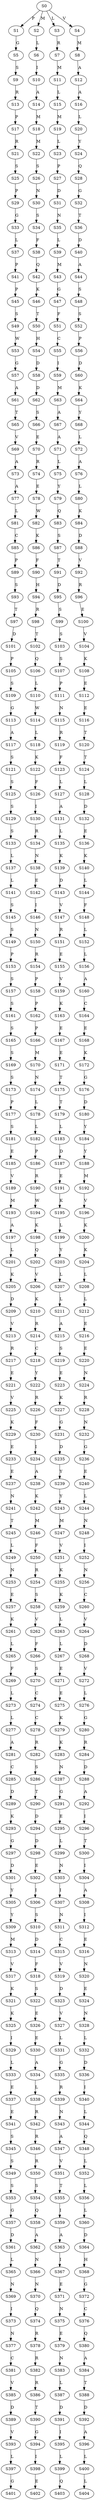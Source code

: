 strict digraph  {
	S0 -> S1 [ label = P ];
	S0 -> S2 [ label = M ];
	S0 -> S3 [ label = L ];
	S0 -> S4 [ label = V ];
	S1 -> S5 [ label = G ];
	S2 -> S6 [ label = L ];
	S3 -> S7 [ label = R ];
	S4 -> S8 [ label = M ];
	S5 -> S9 [ label = S ];
	S6 -> S10 [ label = I ];
	S7 -> S11 [ label = M ];
	S8 -> S12 [ label = A ];
	S9 -> S13 [ label = R ];
	S10 -> S14 [ label = A ];
	S11 -> S15 [ label = L ];
	S12 -> S16 [ label = A ];
	S13 -> S17 [ label = P ];
	S14 -> S18 [ label = M ];
	S15 -> S19 [ label = M ];
	S16 -> S20 [ label = L ];
	S17 -> S21 [ label = R ];
	S18 -> S22 [ label = M ];
	S19 -> S23 [ label = L ];
	S20 -> S24 [ label = Y ];
	S21 -> S25 [ label = S ];
	S22 -> S26 [ label = S ];
	S23 -> S27 [ label = P ];
	S24 -> S28 [ label = Q ];
	S25 -> S29 [ label = P ];
	S26 -> S30 [ label = N ];
	S27 -> S31 [ label = D ];
	S28 -> S32 [ label = G ];
	S29 -> S33 [ label = G ];
	S30 -> S34 [ label = S ];
	S31 -> S35 [ label = N ];
	S32 -> S36 [ label = T ];
	S33 -> S37 [ label = L ];
	S34 -> S38 [ label = F ];
	S35 -> S39 [ label = L ];
	S36 -> S40 [ label = D ];
	S37 -> S41 [ label = P ];
	S38 -> S42 [ label = Q ];
	S39 -> S43 [ label = M ];
	S40 -> S44 [ label = A ];
	S41 -> S45 [ label = P ];
	S42 -> S46 [ label = K ];
	S43 -> S47 [ label = G ];
	S44 -> S48 [ label = S ];
	S45 -> S49 [ label = S ];
	S46 -> S50 [ label = T ];
	S47 -> S51 [ label = F ];
	S48 -> S52 [ label = S ];
	S49 -> S53 [ label = W ];
	S50 -> S54 [ label = H ];
	S51 -> S55 [ label = C ];
	S52 -> S56 [ label = P ];
	S53 -> S57 [ label = G ];
	S54 -> S58 [ label = D ];
	S55 -> S59 [ label = I ];
	S56 -> S60 [ label = D ];
	S57 -> S61 [ label = A ];
	S58 -> S62 [ label = D ];
	S59 -> S63 [ label = M ];
	S60 -> S64 [ label = K ];
	S61 -> S65 [ label = T ];
	S62 -> S66 [ label = S ];
	S63 -> S67 [ label = A ];
	S64 -> S68 [ label = Y ];
	S65 -> S69 [ label = V ];
	S66 -> S70 [ label = E ];
	S67 -> S71 [ label = A ];
	S68 -> S72 [ label = L ];
	S69 -> S73 [ label = A ];
	S70 -> S74 [ label = R ];
	S71 -> S75 [ label = L ];
	S72 -> S76 [ label = A ];
	S73 -> S77 [ label = A ];
	S74 -> S78 [ label = E ];
	S75 -> S79 [ label = Y ];
	S76 -> S80 [ label = L ];
	S77 -> S81 [ label = L ];
	S78 -> S82 [ label = W ];
	S79 -> S83 [ label = Q ];
	S80 -> S84 [ label = K ];
	S81 -> S85 [ label = C ];
	S82 -> S86 [ label = K ];
	S83 -> S87 [ label = S ];
	S84 -> S88 [ label = D ];
	S85 -> S89 [ label = P ];
	S86 -> S90 [ label = F ];
	S87 -> S91 [ label = T ];
	S88 -> S92 [ label = V ];
	S89 -> S93 [ label = S ];
	S90 -> S94 [ label = H ];
	S91 -> S95 [ label = D ];
	S92 -> S96 [ label = R ];
	S93 -> S97 [ label = T ];
	S94 -> S98 [ label = R ];
	S95 -> S99 [ label = S ];
	S96 -> S100 [ label = E ];
	S97 -> S101 [ label = D ];
	S98 -> S102 [ label = T ];
	S99 -> S103 [ label = S ];
	S100 -> S104 [ label = V ];
	S101 -> S105 [ label = P ];
	S102 -> S106 [ label = Q ];
	S103 -> S107 [ label = S ];
	S104 -> S108 [ label = K ];
	S105 -> S109 [ label = S ];
	S106 -> S110 [ label = L ];
	S107 -> S111 [ label = P ];
	S108 -> S112 [ label = E ];
	S109 -> S113 [ label = G ];
	S110 -> S114 [ label = W ];
	S111 -> S115 [ label = N ];
	S112 -> S116 [ label = E ];
	S113 -> S117 [ label = A ];
	S114 -> S118 [ label = L ];
	S115 -> S119 [ label = R ];
	S116 -> S120 [ label = T ];
	S117 -> S121 [ label = S ];
	S118 -> S122 [ label = K ];
	S119 -> S123 [ label = F ];
	S120 -> S124 [ label = T ];
	S121 -> S125 [ label = S ];
	S122 -> S126 [ label = F ];
	S123 -> S127 [ label = L ];
	S124 -> S128 [ label = L ];
	S125 -> S129 [ label = S ];
	S126 -> S130 [ label = I ];
	S127 -> S131 [ label = A ];
	S128 -> S132 [ label = D ];
	S129 -> S133 [ label = S ];
	S130 -> S134 [ label = R ];
	S131 -> S135 [ label = L ];
	S132 -> S136 [ label = E ];
	S133 -> S137 [ label = L ];
	S134 -> S138 [ label = N ];
	S135 -> S139 [ label = K ];
	S136 -> S140 [ label = K ];
	S137 -> S141 [ label = L ];
	S138 -> S142 [ label = E ];
	S139 -> S143 [ label = D ];
	S140 -> S144 [ label = L ];
	S141 -> S145 [ label = S ];
	S142 -> S146 [ label = I ];
	S143 -> S147 [ label = V ];
	S144 -> S148 [ label = F ];
	S145 -> S149 [ label = S ];
	S146 -> S150 [ label = N ];
	S147 -> S151 [ label = R ];
	S148 -> S152 [ label = L ];
	S149 -> S153 [ label = P ];
	S150 -> S154 [ label = R ];
	S151 -> S155 [ label = E ];
	S152 -> S156 [ label = L ];
	S153 -> S157 [ label = S ];
	S154 -> S158 [ label = P ];
	S155 -> S159 [ label = V ];
	S156 -> S160 [ label = A ];
	S157 -> S161 [ label = S ];
	S158 -> S162 [ label = P ];
	S159 -> S163 [ label = K ];
	S160 -> S164 [ label = C ];
	S161 -> S165 [ label = S ];
	S162 -> S166 [ label = P ];
	S163 -> S167 [ label = E ];
	S164 -> S168 [ label = E ];
	S165 -> S169 [ label = S ];
	S166 -> S170 [ label = M ];
	S167 -> S171 [ label = E ];
	S168 -> S172 [ label = K ];
	S169 -> S173 [ label = S ];
	S170 -> S174 [ label = N ];
	S171 -> S175 [ label = T ];
	S172 -> S176 [ label = G ];
	S173 -> S177 [ label = P ];
	S174 -> S178 [ label = L ];
	S175 -> S179 [ label = T ];
	S176 -> S180 [ label = D ];
	S177 -> S181 [ label = S ];
	S178 -> S182 [ label = L ];
	S179 -> S183 [ label = L ];
	S180 -> S184 [ label = Y ];
	S181 -> S185 [ label = E ];
	S182 -> S186 [ label = P ];
	S183 -> S187 [ label = D ];
	S184 -> S188 [ label = Y ];
	S185 -> S189 [ label = V ];
	S186 -> S190 [ label = R ];
	S187 -> S191 [ label = E ];
	S188 -> S192 [ label = M ];
	S189 -> S193 [ label = M ];
	S190 -> S194 [ label = W ];
	S191 -> S195 [ label = K ];
	S192 -> S196 [ label = V ];
	S193 -> S197 [ label = A ];
	S194 -> S198 [ label = K ];
	S195 -> S199 [ label = L ];
	S196 -> S200 [ label = K ];
	S197 -> S201 [ label = L ];
	S198 -> S202 [ label = Q ];
	S199 -> S203 [ label = Y ];
	S200 -> S204 [ label = K ];
	S201 -> S205 [ label = K ];
	S202 -> S206 [ label = V ];
	S203 -> S207 [ label = L ];
	S204 -> S208 [ label = L ];
	S205 -> S209 [ label = D ];
	S206 -> S210 [ label = K ];
	S207 -> S211 [ label = L ];
	S208 -> S212 [ label = L ];
	S209 -> S213 [ label = V ];
	S210 -> S214 [ label = R ];
	S211 -> S215 [ label = A ];
	S212 -> S216 [ label = E ];
	S213 -> S217 [ label = R ];
	S214 -> S218 [ label = C ];
	S215 -> S219 [ label = S ];
	S216 -> S220 [ label = E ];
	S217 -> S221 [ label = E ];
	S218 -> S222 [ label = Y ];
	S219 -> S223 [ label = E ];
	S220 -> S224 [ label = N ];
	S221 -> S225 [ label = V ];
	S222 -> S226 [ label = R ];
	S223 -> S227 [ label = K ];
	S224 -> S228 [ label = R ];
	S225 -> S229 [ label = K ];
	S226 -> S230 [ label = F ];
	S227 -> S231 [ label = G ];
	S228 -> S232 [ label = N ];
	S229 -> S233 [ label = E ];
	S230 -> S234 [ label = I ];
	S231 -> S235 [ label = D ];
	S232 -> S236 [ label = G ];
	S233 -> S237 [ label = E ];
	S234 -> S238 [ label = A ];
	S235 -> S239 [ label = Y ];
	S236 -> S240 [ label = E ];
	S237 -> S241 [ label = N ];
	S238 -> S242 [ label = K ];
	S239 -> S243 [ label = Y ];
	S240 -> S244 [ label = L ];
	S241 -> S245 [ label = T ];
	S242 -> S246 [ label = M ];
	S243 -> S247 [ label = M ];
	S244 -> S248 [ label = N ];
	S245 -> S249 [ label = L ];
	S246 -> S250 [ label = F ];
	S247 -> S251 [ label = V ];
	S248 -> S252 [ label = I ];
	S249 -> S253 [ label = N ];
	S250 -> S254 [ label = R ];
	S251 -> S255 [ label = K ];
	S252 -> S256 [ label = N ];
	S253 -> S257 [ label = E ];
	S254 -> S258 [ label = S ];
	S255 -> S259 [ label = K ];
	S256 -> S260 [ label = C ];
	S257 -> S261 [ label = K ];
	S258 -> S262 [ label = V ];
	S259 -> S263 [ label = L ];
	S260 -> S264 [ label = V ];
	S261 -> S265 [ label = L ];
	S262 -> S266 [ label = F ];
	S263 -> S267 [ label = L ];
	S264 -> S268 [ label = D ];
	S265 -> S269 [ label = F ];
	S266 -> S270 [ label = S ];
	S267 -> S271 [ label = E ];
	S268 -> S272 [ label = V ];
	S269 -> S273 [ label = L ];
	S270 -> S274 [ label = C ];
	S271 -> S275 [ label = E ];
	S272 -> S276 [ label = L ];
	S273 -> S277 [ label = L ];
	S274 -> S278 [ label = C ];
	S275 -> S279 [ label = K ];
	S276 -> S280 [ label = G ];
	S277 -> S281 [ label = A ];
	S278 -> S282 [ label = R ];
	S279 -> S283 [ label = K ];
	S280 -> S284 [ label = R ];
	S281 -> S285 [ label = C ];
	S282 -> S286 [ label = S ];
	S283 -> S287 [ label = N ];
	S284 -> S288 [ label = D ];
	S285 -> S289 [ label = D ];
	S286 -> S290 [ label = T ];
	S287 -> S291 [ label = G ];
	S288 -> S292 [ label = A ];
	S289 -> S293 [ label = K ];
	S290 -> S294 [ label = D ];
	S291 -> S295 [ label = E ];
	S292 -> S296 [ label = I ];
	S293 -> S297 [ label = G ];
	S294 -> S298 [ label = D ];
	S295 -> S299 [ label = L ];
	S296 -> S300 [ label = T ];
	S297 -> S301 [ label = D ];
	S298 -> S302 [ label = E ];
	S299 -> S303 [ label = N ];
	S300 -> S304 [ label = I ];
	S301 -> S305 [ label = Y ];
	S302 -> S306 [ label = I ];
	S303 -> S307 [ label = I ];
	S304 -> S308 [ label = A ];
	S305 -> S309 [ label = Y ];
	S306 -> S310 [ label = S ];
	S307 -> S311 [ label = N ];
	S308 -> S312 [ label = I ];
	S309 -> S313 [ label = M ];
	S310 -> S314 [ label = D ];
	S311 -> S315 [ label = C ];
	S312 -> S316 [ label = E ];
	S313 -> S317 [ label = V ];
	S314 -> S318 [ label = F ];
	S315 -> S319 [ label = V ];
	S316 -> S320 [ label = N ];
	S317 -> S321 [ label = K ];
	S318 -> S322 [ label = S ];
	S319 -> S323 [ label = D ];
	S320 -> S324 [ label = E ];
	S321 -> S325 [ label = K ];
	S322 -> S326 [ label = E ];
	S323 -> S327 [ label = V ];
	S324 -> S328 [ label = N ];
	S325 -> S329 [ label = I ];
	S326 -> S330 [ label = E ];
	S327 -> S331 [ label = L ];
	S328 -> S332 [ label = L ];
	S329 -> S333 [ label = L ];
	S330 -> S334 [ label = A ];
	S331 -> S335 [ label = G ];
	S332 -> S336 [ label = D ];
	S333 -> S337 [ label = E ];
	S334 -> S338 [ label = L ];
	S335 -> S339 [ label = R ];
	S336 -> S340 [ label = I ];
	S337 -> S341 [ label = E ];
	S338 -> S342 [ label = R ];
	S339 -> S343 [ label = N ];
	S340 -> S344 [ label = L ];
	S341 -> S345 [ label = S ];
	S342 -> S346 [ label = R ];
	S343 -> S347 [ label = A ];
	S344 -> S348 [ label = Q ];
	S345 -> S349 [ label = S ];
	S346 -> S350 [ label = R ];
	S347 -> S351 [ label = V ];
	S348 -> S352 [ label = L ];
	S349 -> S353 [ label = S ];
	S350 -> S354 [ label = S ];
	S351 -> S355 [ label = T ];
	S352 -> S356 [ label = L ];
	S353 -> S357 [ label = G ];
	S354 -> S358 [ label = Q ];
	S355 -> S359 [ label = I ];
	S356 -> S360 [ label = L ];
	S357 -> S361 [ label = D ];
	S358 -> S362 [ label = A ];
	S359 -> S363 [ label = A ];
	S360 -> S364 [ label = D ];
	S361 -> S365 [ label = L ];
	S362 -> S366 [ label = N ];
	S363 -> S367 [ label = I ];
	S364 -> S368 [ label = H ];
	S365 -> S369 [ label = N ];
	S366 -> S370 [ label = N ];
	S367 -> S371 [ label = E ];
	S368 -> S372 [ label = G ];
	S369 -> S373 [ label = I ];
	S370 -> S374 [ label = Q ];
	S371 -> S375 [ label = N ];
	S372 -> S376 [ label = C ];
	S373 -> S377 [ label = N ];
	S374 -> S378 [ label = R ];
	S375 -> S379 [ label = E ];
	S376 -> S380 [ label = Q ];
	S377 -> S381 [ label = C ];
	S378 -> S382 [ label = R ];
	S379 -> S383 [ label = N ];
	S380 -> S384 [ label = A ];
	S381 -> S385 [ label = V ];
	S382 -> S386 [ label = R ];
	S383 -> S387 [ label = L ];
	S384 -> S388 [ label = T ];
	S385 -> S389 [ label = D ];
	S386 -> S390 [ label = T ];
	S387 -> S391 [ label = D ];
	S388 -> S392 [ label = D ];
	S389 -> S393 [ label = V ];
	S390 -> S394 [ label = G ];
	S391 -> S395 [ label = I ];
	S392 -> S396 [ label = A ];
	S393 -> S397 [ label = L ];
	S394 -> S398 [ label = I ];
	S395 -> S399 [ label = L ];
	S396 -> S400 [ label = L ];
	S397 -> S401 [ label = G ];
	S398 -> S402 [ label = E ];
	S399 -> S403 [ label = Q ];
	S400 -> S404 [ label = L ];
}
